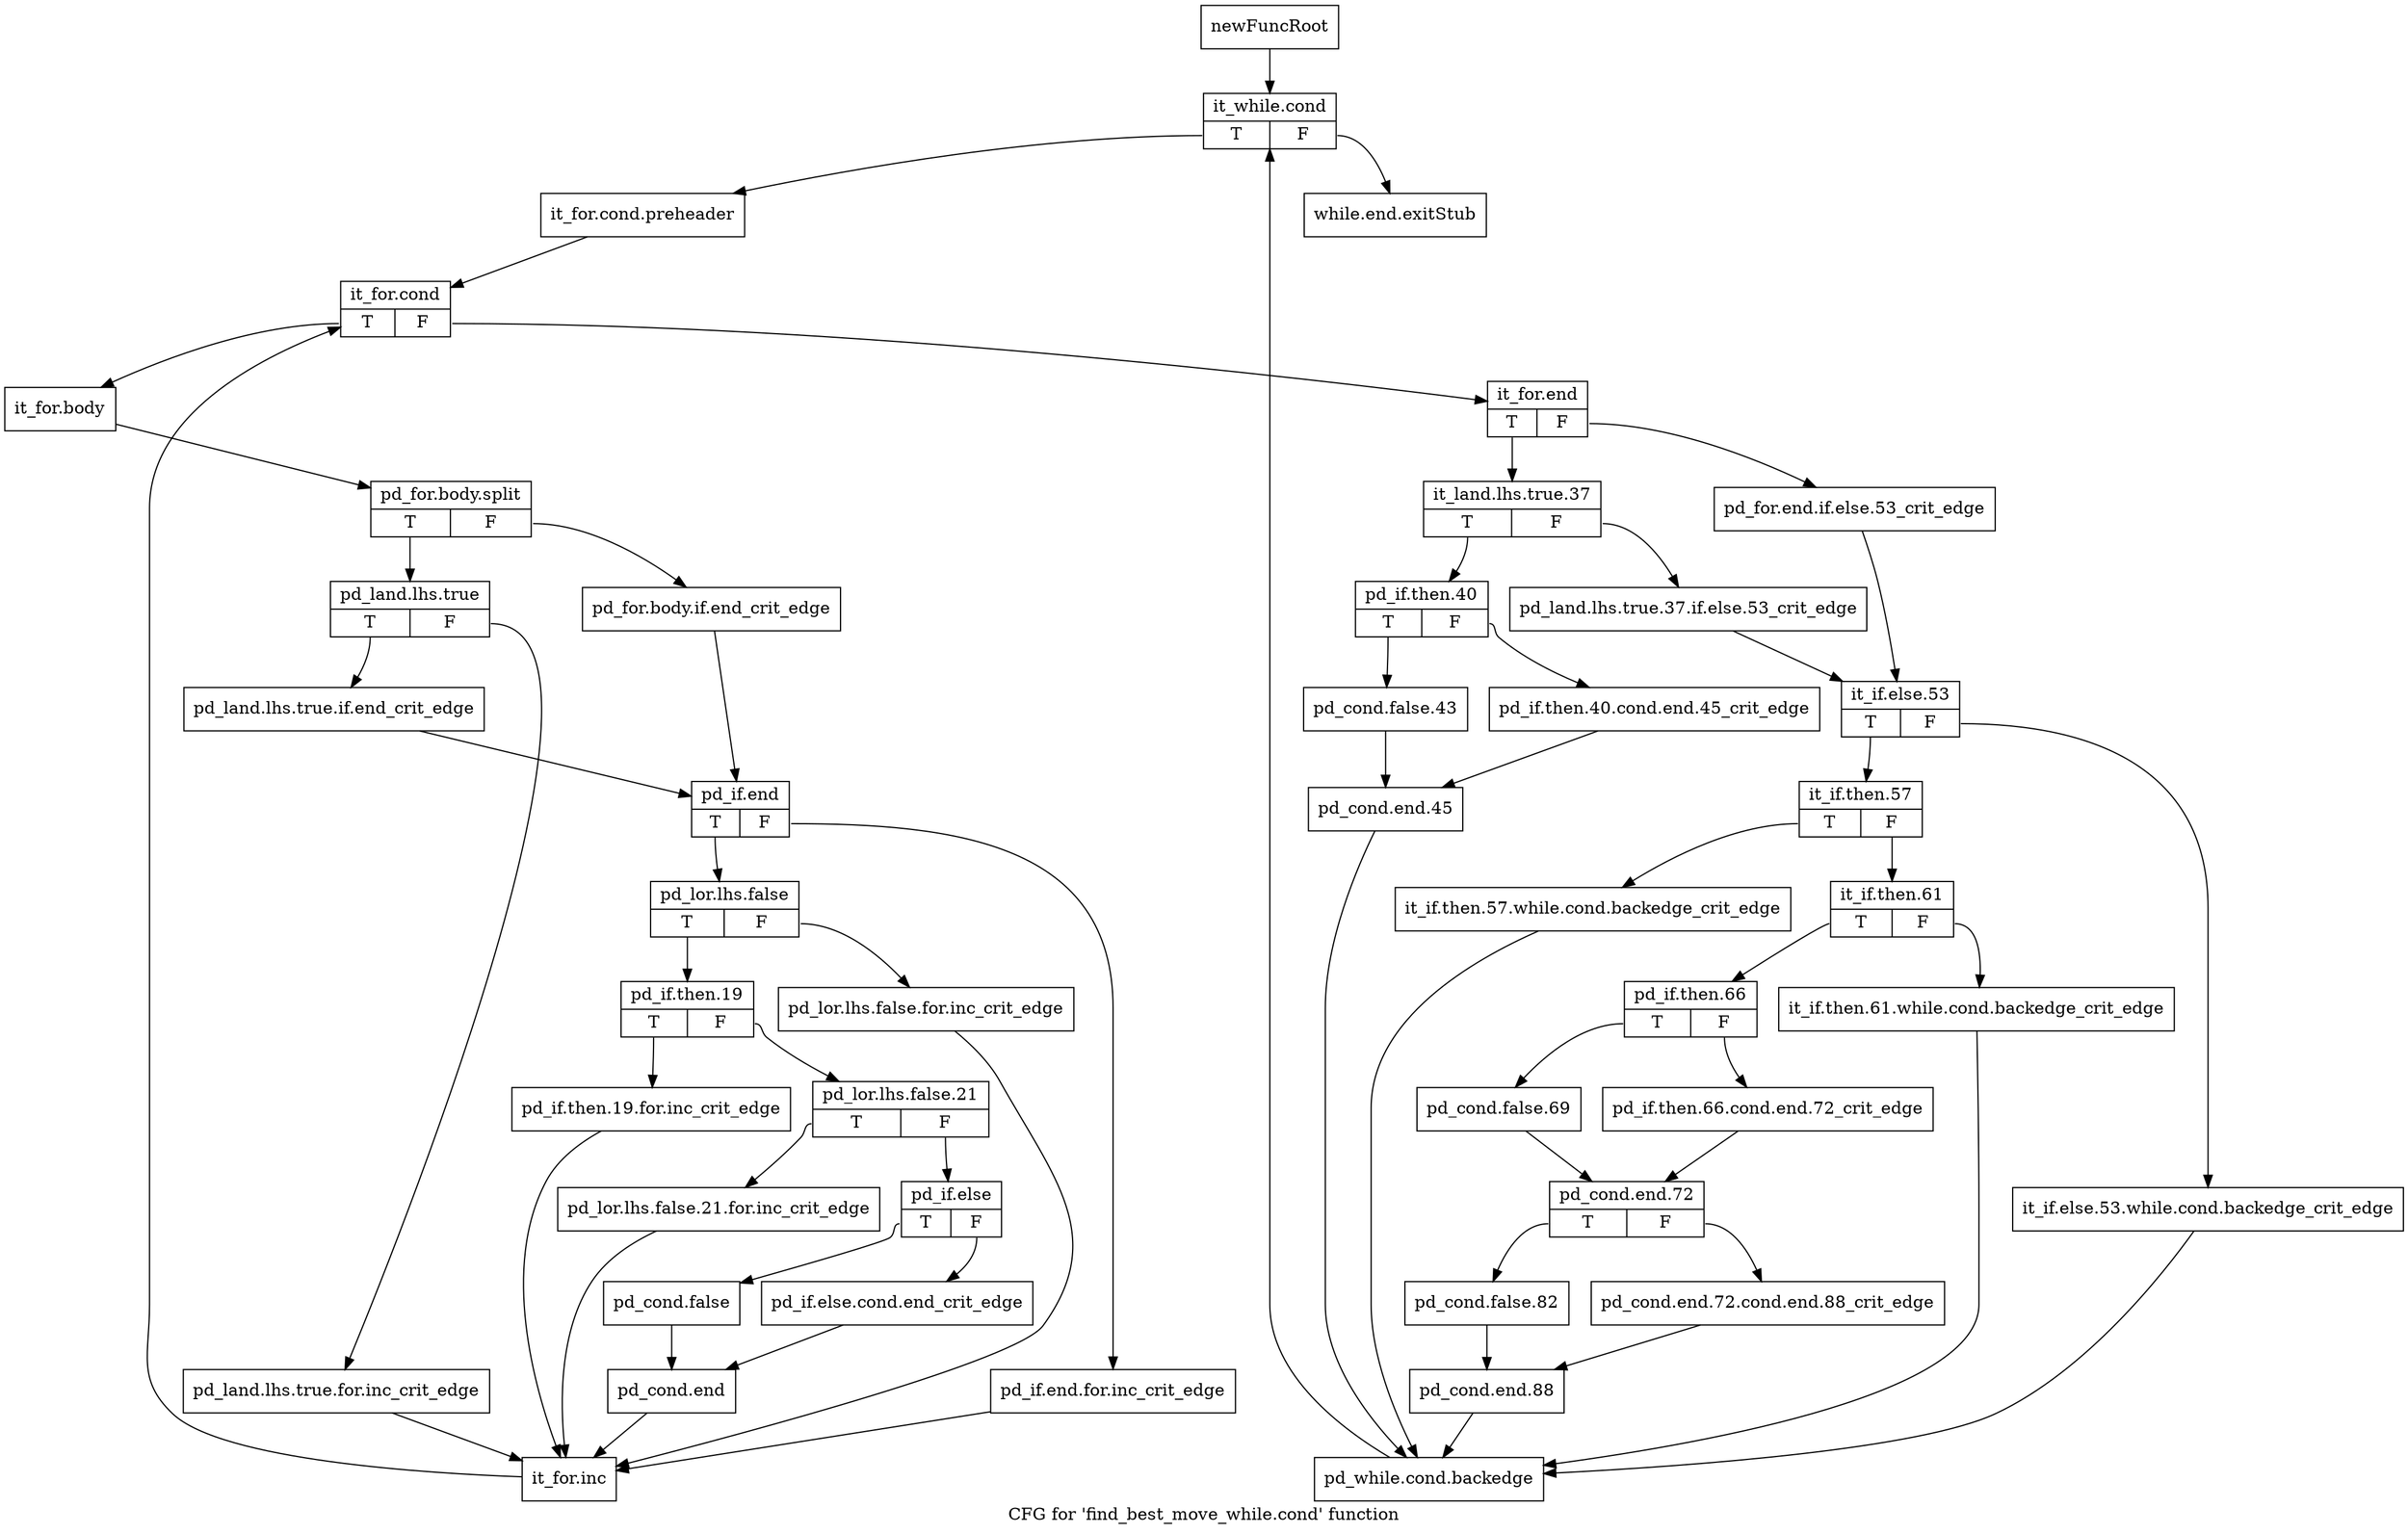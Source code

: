 digraph "CFG for 'find_best_move_while.cond' function" {
	label="CFG for 'find_best_move_while.cond' function";

	Node0x45f96d0 [shape=record,label="{newFuncRoot}"];
	Node0x45f96d0 -> Node0x45f9770;
	Node0x45f9720 [shape=record,label="{while.end.exitStub}"];
	Node0x45f9770 [shape=record,label="{it_while.cond|{<s0>T|<s1>F}}"];
	Node0x45f9770:s0 -> Node0x45f97c0;
	Node0x45f9770:s1 -> Node0x45f9720;
	Node0x45f97c0 [shape=record,label="{it_for.cond.preheader}"];
	Node0x45f97c0 -> Node0x45f9810;
	Node0x45f9810 [shape=record,label="{it_for.cond|{<s0>T|<s1>F}}"];
	Node0x45f9810:s0 -> Node0x45f9f40;
	Node0x45f9810:s1 -> Node0x45f9860;
	Node0x45f9860 [shape=record,label="{it_for.end|{<s0>T|<s1>F}}"];
	Node0x45f9860:s0 -> Node0x45f9900;
	Node0x45f9860:s1 -> Node0x45f98b0;
	Node0x45f98b0 [shape=record,label="{pd_for.end.if.else.53_crit_edge}"];
	Node0x45f98b0 -> Node0x45f99a0;
	Node0x45f9900 [shape=record,label="{it_land.lhs.true.37|{<s0>T|<s1>F}}"];
	Node0x45f9900:s0 -> Node0x45f9db0;
	Node0x45f9900:s1 -> Node0x45f9950;
	Node0x45f9950 [shape=record,label="{pd_land.lhs.true.37.if.else.53_crit_edge}"];
	Node0x45f9950 -> Node0x45f99a0;
	Node0x45f99a0 [shape=record,label="{it_if.else.53|{<s0>T|<s1>F}}"];
	Node0x45f99a0:s0 -> Node0x45f9a40;
	Node0x45f99a0:s1 -> Node0x45f99f0;
	Node0x45f99f0 [shape=record,label="{it_if.else.53.while.cond.backedge_crit_edge}"];
	Node0x45f99f0 -> Node0x45f9ef0;
	Node0x45f9a40 [shape=record,label="{it_if.then.57|{<s0>T|<s1>F}}"];
	Node0x45f9a40:s0 -> Node0x45f9d60;
	Node0x45f9a40:s1 -> Node0x45f9a90;
	Node0x45f9a90 [shape=record,label="{it_if.then.61|{<s0>T|<s1>F}}"];
	Node0x45f9a90:s0 -> Node0x45f9b30;
	Node0x45f9a90:s1 -> Node0x45f9ae0;
	Node0x45f9ae0 [shape=record,label="{it_if.then.61.while.cond.backedge_crit_edge}"];
	Node0x45f9ae0 -> Node0x45f9ef0;
	Node0x45f9b30 [shape=record,label="{pd_if.then.66|{<s0>T|<s1>F}}"];
	Node0x45f9b30:s0 -> Node0x45f9bd0;
	Node0x45f9b30:s1 -> Node0x45f9b80;
	Node0x45f9b80 [shape=record,label="{pd_if.then.66.cond.end.72_crit_edge}"];
	Node0x45f9b80 -> Node0x45f9c20;
	Node0x45f9bd0 [shape=record,label="{pd_cond.false.69}"];
	Node0x45f9bd0 -> Node0x45f9c20;
	Node0x45f9c20 [shape=record,label="{pd_cond.end.72|{<s0>T|<s1>F}}"];
	Node0x45f9c20:s0 -> Node0x45f9cc0;
	Node0x45f9c20:s1 -> Node0x45f9c70;
	Node0x45f9c70 [shape=record,label="{pd_cond.end.72.cond.end.88_crit_edge}"];
	Node0x45f9c70 -> Node0x45f9d10;
	Node0x45f9cc0 [shape=record,label="{pd_cond.false.82}"];
	Node0x45f9cc0 -> Node0x45f9d10;
	Node0x45f9d10 [shape=record,label="{pd_cond.end.88}"];
	Node0x45f9d10 -> Node0x45f9ef0;
	Node0x45f9d60 [shape=record,label="{it_if.then.57.while.cond.backedge_crit_edge}"];
	Node0x45f9d60 -> Node0x45f9ef0;
	Node0x45f9db0 [shape=record,label="{pd_if.then.40|{<s0>T|<s1>F}}"];
	Node0x45f9db0:s0 -> Node0x45f9e50;
	Node0x45f9db0:s1 -> Node0x45f9e00;
	Node0x45f9e00 [shape=record,label="{pd_if.then.40.cond.end.45_crit_edge}"];
	Node0x45f9e00 -> Node0x45f9ea0;
	Node0x45f9e50 [shape=record,label="{pd_cond.false.43}"];
	Node0x45f9e50 -> Node0x45f9ea0;
	Node0x45f9ea0 [shape=record,label="{pd_cond.end.45}"];
	Node0x45f9ea0 -> Node0x45f9ef0;
	Node0x45f9ef0 [shape=record,label="{pd_while.cond.backedge}"];
	Node0x45f9ef0 -> Node0x45f9770;
	Node0x45f9f40 [shape=record,label="{it_for.body}"];
	Node0x45f9f40 -> Node0x50ccdd0;
	Node0x50ccdd0 [shape=record,label="{pd_for.body.split|{<s0>T|<s1>F}}"];
	Node0x50ccdd0:s0 -> Node0x45f9fe0;
	Node0x50ccdd0:s1 -> Node0x45f9f90;
	Node0x45f9f90 [shape=record,label="{pd_for.body.if.end_crit_edge}"];
	Node0x45f9f90 -> Node0x45fa0d0;
	Node0x45f9fe0 [shape=record,label="{pd_land.lhs.true|{<s0>T|<s1>F}}"];
	Node0x45f9fe0:s0 -> Node0x45fa080;
	Node0x45f9fe0:s1 -> Node0x45fa030;
	Node0x45fa030 [shape=record,label="{pd_land.lhs.true.for.inc_crit_edge}"];
	Node0x45fa030 -> Node0x45fa490;
	Node0x45fa080 [shape=record,label="{pd_land.lhs.true.if.end_crit_edge}"];
	Node0x45fa080 -> Node0x45fa0d0;
	Node0x45fa0d0 [shape=record,label="{pd_if.end|{<s0>T|<s1>F}}"];
	Node0x45fa0d0:s0 -> Node0x45fa170;
	Node0x45fa0d0:s1 -> Node0x45fa120;
	Node0x45fa120 [shape=record,label="{pd_if.end.for.inc_crit_edge}"];
	Node0x45fa120 -> Node0x45fa490;
	Node0x45fa170 [shape=record,label="{pd_lor.lhs.false|{<s0>T|<s1>F}}"];
	Node0x45fa170:s0 -> Node0x45fa210;
	Node0x45fa170:s1 -> Node0x45fa1c0;
	Node0x45fa1c0 [shape=record,label="{pd_lor.lhs.false.for.inc_crit_edge}"];
	Node0x45fa1c0 -> Node0x45fa490;
	Node0x45fa210 [shape=record,label="{pd_if.then.19|{<s0>T|<s1>F}}"];
	Node0x45fa210:s0 -> Node0x45fa440;
	Node0x45fa210:s1 -> Node0x45fa260;
	Node0x45fa260 [shape=record,label="{pd_lor.lhs.false.21|{<s0>T|<s1>F}}"];
	Node0x45fa260:s0 -> Node0x45fa3f0;
	Node0x45fa260:s1 -> Node0x45fa2b0;
	Node0x45fa2b0 [shape=record,label="{pd_if.else|{<s0>T|<s1>F}}"];
	Node0x45fa2b0:s0 -> Node0x45fa350;
	Node0x45fa2b0:s1 -> Node0x45fa300;
	Node0x45fa300 [shape=record,label="{pd_if.else.cond.end_crit_edge}"];
	Node0x45fa300 -> Node0x45fa3a0;
	Node0x45fa350 [shape=record,label="{pd_cond.false}"];
	Node0x45fa350 -> Node0x45fa3a0;
	Node0x45fa3a0 [shape=record,label="{pd_cond.end}"];
	Node0x45fa3a0 -> Node0x45fa490;
	Node0x45fa3f0 [shape=record,label="{pd_lor.lhs.false.21.for.inc_crit_edge}"];
	Node0x45fa3f0 -> Node0x45fa490;
	Node0x45fa440 [shape=record,label="{pd_if.then.19.for.inc_crit_edge}"];
	Node0x45fa440 -> Node0x45fa490;
	Node0x45fa490 [shape=record,label="{it_for.inc}"];
	Node0x45fa490 -> Node0x45f9810;
}
